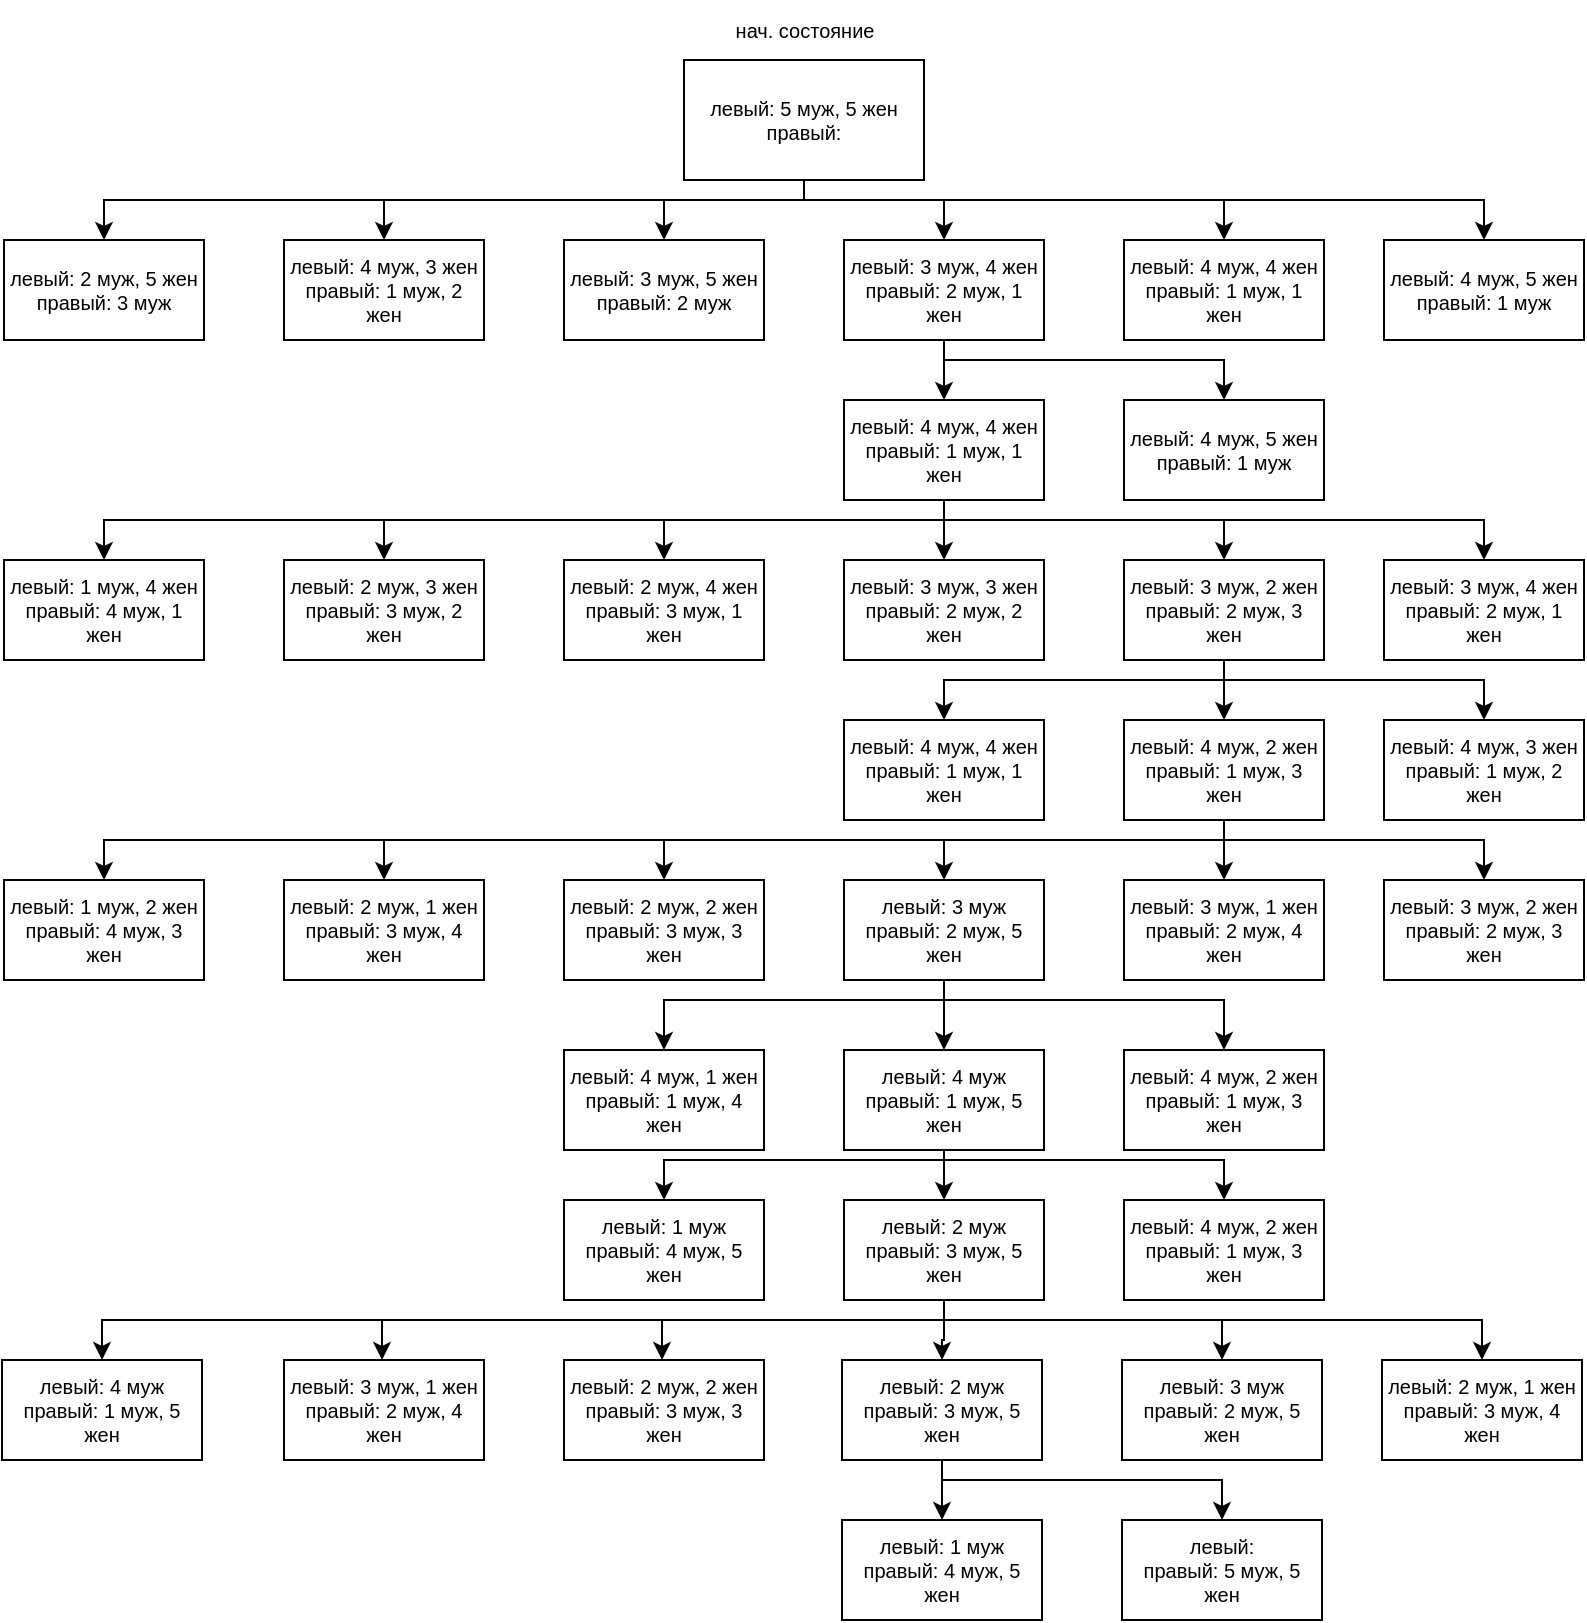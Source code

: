 <mxfile version="27.0.2">
  <diagram name="Страница — 1" id="iVnDaM9ACvPsBAiB7s7v">
    <mxGraphModel dx="949" dy="605" grid="1" gridSize="10" guides="1" tooltips="1" connect="1" arrows="1" fold="1" page="1" pageScale="1" pageWidth="827" pageHeight="1169" math="0" shadow="0">
      <root>
        <mxCell id="0" />
        <mxCell id="1" parent="0" />
        <mxCell id="WvPHuzHP9HOkveimRuRi-54" style="edgeStyle=orthogonalEdgeStyle;rounded=0;orthogonalLoop=1;jettySize=auto;html=1;entryX=0.5;entryY=0;entryDx=0;entryDy=0;" edge="1" parent="1" source="WvPHuzHP9HOkveimRuRi-2" target="WvPHuzHP9HOkveimRuRi-6">
          <mxGeometry relative="1" as="geometry">
            <Array as="points">
              <mxPoint x="420" y="110" />
              <mxPoint x="490" y="110" />
            </Array>
          </mxGeometry>
        </mxCell>
        <mxCell id="WvPHuzHP9HOkveimRuRi-55" style="edgeStyle=orthogonalEdgeStyle;rounded=0;orthogonalLoop=1;jettySize=auto;html=1;entryX=0.5;entryY=0;entryDx=0;entryDy=0;" edge="1" parent="1" source="WvPHuzHP9HOkveimRuRi-2" target="WvPHuzHP9HOkveimRuRi-8">
          <mxGeometry relative="1" as="geometry">
            <Array as="points">
              <mxPoint x="420" y="110" />
              <mxPoint x="630" y="110" />
            </Array>
          </mxGeometry>
        </mxCell>
        <mxCell id="WvPHuzHP9HOkveimRuRi-56" style="edgeStyle=orthogonalEdgeStyle;rounded=0;orthogonalLoop=1;jettySize=auto;html=1;entryX=0.5;entryY=0;entryDx=0;entryDy=0;" edge="1" parent="1" source="WvPHuzHP9HOkveimRuRi-2" target="WvPHuzHP9HOkveimRuRi-4">
          <mxGeometry relative="1" as="geometry">
            <Array as="points">
              <mxPoint x="420" y="110" />
              <mxPoint x="760" y="110" />
            </Array>
          </mxGeometry>
        </mxCell>
        <mxCell id="WvPHuzHP9HOkveimRuRi-57" style="edgeStyle=orthogonalEdgeStyle;rounded=0;orthogonalLoop=1;jettySize=auto;html=1;entryX=0.5;entryY=0;entryDx=0;entryDy=0;" edge="1" parent="1" source="WvPHuzHP9HOkveimRuRi-2" target="WvPHuzHP9HOkveimRuRi-5">
          <mxGeometry relative="1" as="geometry">
            <Array as="points">
              <mxPoint x="420" y="110" />
              <mxPoint x="350" y="110" />
            </Array>
          </mxGeometry>
        </mxCell>
        <mxCell id="WvPHuzHP9HOkveimRuRi-58" style="edgeStyle=orthogonalEdgeStyle;rounded=0;orthogonalLoop=1;jettySize=auto;html=1;entryX=0.5;entryY=0;entryDx=0;entryDy=0;" edge="1" parent="1" source="WvPHuzHP9HOkveimRuRi-2" target="WvPHuzHP9HOkveimRuRi-7">
          <mxGeometry relative="1" as="geometry">
            <Array as="points">
              <mxPoint x="420" y="110" />
              <mxPoint x="210" y="110" />
            </Array>
          </mxGeometry>
        </mxCell>
        <mxCell id="WvPHuzHP9HOkveimRuRi-59" style="edgeStyle=orthogonalEdgeStyle;rounded=0;orthogonalLoop=1;jettySize=auto;html=1;entryX=0.5;entryY=0;entryDx=0;entryDy=0;" edge="1" parent="1" source="WvPHuzHP9HOkveimRuRi-2" target="WvPHuzHP9HOkveimRuRi-9">
          <mxGeometry relative="1" as="geometry">
            <Array as="points">
              <mxPoint x="420" y="110" />
              <mxPoint x="70" y="110" />
            </Array>
          </mxGeometry>
        </mxCell>
        <mxCell id="WvPHuzHP9HOkveimRuRi-2" value="левый: 5 муж, 5 жен&lt;br&gt;правый:" style="rounded=0;whiteSpace=wrap;html=1;fontSize=10;" vertex="1" parent="1">
          <mxGeometry x="360" y="40" width="120" height="60" as="geometry" />
        </mxCell>
        <mxCell id="WvPHuzHP9HOkveimRuRi-3" value="нач. состояние" style="text;html=1;align=center;verticalAlign=middle;resizable=0;points=[];autosize=1;strokeColor=none;fillColor=none;fontSize=10;" vertex="1" parent="1">
          <mxGeometry x="375" y="10" width="90" height="30" as="geometry" />
        </mxCell>
        <mxCell id="WvPHuzHP9HOkveimRuRi-4" value="левый: 4 муж, 5 жен&lt;br&gt;правый: 1 муж" style="rounded=0;whiteSpace=wrap;html=1;fontSize=10;" vertex="1" parent="1">
          <mxGeometry x="710" y="130" width="100" height="50" as="geometry" />
        </mxCell>
        <mxCell id="WvPHuzHP9HOkveimRuRi-5" value="левый: 3 муж, 5 жен&lt;br&gt;правый: 2 муж" style="rounded=0;whiteSpace=wrap;html=1;fontSize=10;" vertex="1" parent="1">
          <mxGeometry x="300" y="130" width="100" height="50" as="geometry" />
        </mxCell>
        <mxCell id="WvPHuzHP9HOkveimRuRi-44" style="edgeStyle=orthogonalEdgeStyle;rounded=0;orthogonalLoop=1;jettySize=auto;html=1;" edge="1" parent="1" source="WvPHuzHP9HOkveimRuRi-6" target="WvPHuzHP9HOkveimRuRi-12">
          <mxGeometry relative="1" as="geometry" />
        </mxCell>
        <mxCell id="WvPHuzHP9HOkveimRuRi-45" style="edgeStyle=orthogonalEdgeStyle;rounded=0;orthogonalLoop=1;jettySize=auto;html=1;entryX=0.5;entryY=0;entryDx=0;entryDy=0;" edge="1" parent="1" source="WvPHuzHP9HOkveimRuRi-6" target="WvPHuzHP9HOkveimRuRi-11">
          <mxGeometry relative="1" as="geometry">
            <Array as="points">
              <mxPoint x="490" y="190" />
              <mxPoint x="630" y="190" />
            </Array>
          </mxGeometry>
        </mxCell>
        <mxCell id="WvPHuzHP9HOkveimRuRi-6" value="левый: 3 муж, 4 жен&lt;br&gt;правый: 2 муж, 1 жен" style="rounded=0;whiteSpace=wrap;html=1;fontSize=10;" vertex="1" parent="1">
          <mxGeometry x="440" y="130" width="100" height="50" as="geometry" />
        </mxCell>
        <mxCell id="WvPHuzHP9HOkveimRuRi-7" value="левый: 4 муж, 3 жен&lt;br&gt;правый: 1 муж, 2 жен" style="rounded=0;whiteSpace=wrap;html=1;fontSize=10;" vertex="1" parent="1">
          <mxGeometry x="160" y="130" width="100" height="50" as="geometry" />
        </mxCell>
        <mxCell id="WvPHuzHP9HOkveimRuRi-8" value="левый: 4 муж, 4 жен&lt;br&gt;правый: 1 муж, 1 жен" style="rounded=0;whiteSpace=wrap;html=1;fontSize=10;" vertex="1" parent="1">
          <mxGeometry x="580" y="130" width="100" height="50" as="geometry" />
        </mxCell>
        <mxCell id="WvPHuzHP9HOkveimRuRi-9" value="левый: 2 муж, 5 жен&lt;br&gt;правый: 3 муж" style="rounded=0;whiteSpace=wrap;html=1;fontSize=10;" vertex="1" parent="1">
          <mxGeometry x="20" y="130" width="100" height="50" as="geometry" />
        </mxCell>
        <mxCell id="WvPHuzHP9HOkveimRuRi-11" value="левый: 4 муж, 5 жен&lt;br&gt;правый: 1 муж" style="rounded=0;whiteSpace=wrap;html=1;fontSize=10;" vertex="1" parent="1">
          <mxGeometry x="580" y="210" width="100" height="50" as="geometry" />
        </mxCell>
        <mxCell id="WvPHuzHP9HOkveimRuRi-46" style="edgeStyle=orthogonalEdgeStyle;rounded=0;orthogonalLoop=1;jettySize=auto;html=1;entryX=0.5;entryY=0;entryDx=0;entryDy=0;" edge="1" parent="1" source="WvPHuzHP9HOkveimRuRi-12" target="WvPHuzHP9HOkveimRuRi-15">
          <mxGeometry relative="1" as="geometry" />
        </mxCell>
        <mxCell id="WvPHuzHP9HOkveimRuRi-47" style="edgeStyle=orthogonalEdgeStyle;rounded=0;orthogonalLoop=1;jettySize=auto;html=1;" edge="1" parent="1" source="WvPHuzHP9HOkveimRuRi-12" target="WvPHuzHP9HOkveimRuRi-14">
          <mxGeometry relative="1" as="geometry">
            <Array as="points">
              <mxPoint x="490" y="270" />
              <mxPoint x="350" y="270" />
            </Array>
          </mxGeometry>
        </mxCell>
        <mxCell id="WvPHuzHP9HOkveimRuRi-48" style="edgeStyle=orthogonalEdgeStyle;rounded=0;orthogonalLoop=1;jettySize=auto;html=1;entryX=0.5;entryY=0;entryDx=0;entryDy=0;" edge="1" parent="1" source="WvPHuzHP9HOkveimRuRi-12" target="WvPHuzHP9HOkveimRuRi-17">
          <mxGeometry relative="1" as="geometry">
            <Array as="points">
              <mxPoint x="490" y="270" />
              <mxPoint x="630" y="270" />
            </Array>
          </mxGeometry>
        </mxCell>
        <mxCell id="WvPHuzHP9HOkveimRuRi-49" style="edgeStyle=orthogonalEdgeStyle;rounded=0;orthogonalLoop=1;jettySize=auto;html=1;" edge="1" parent="1" source="WvPHuzHP9HOkveimRuRi-12" target="WvPHuzHP9HOkveimRuRi-13">
          <mxGeometry relative="1" as="geometry">
            <Array as="points">
              <mxPoint x="490" y="270" />
              <mxPoint x="760" y="270" />
            </Array>
          </mxGeometry>
        </mxCell>
        <mxCell id="WvPHuzHP9HOkveimRuRi-50" style="edgeStyle=orthogonalEdgeStyle;rounded=0;orthogonalLoop=1;jettySize=auto;html=1;entryX=0.5;entryY=0;entryDx=0;entryDy=0;" edge="1" parent="1" source="WvPHuzHP9HOkveimRuRi-12" target="WvPHuzHP9HOkveimRuRi-16">
          <mxGeometry relative="1" as="geometry">
            <Array as="points">
              <mxPoint x="490" y="270" />
              <mxPoint x="210" y="270" />
            </Array>
          </mxGeometry>
        </mxCell>
        <mxCell id="WvPHuzHP9HOkveimRuRi-51" style="edgeStyle=orthogonalEdgeStyle;rounded=0;orthogonalLoop=1;jettySize=auto;html=1;" edge="1" parent="1" source="WvPHuzHP9HOkveimRuRi-12" target="WvPHuzHP9HOkveimRuRi-18">
          <mxGeometry relative="1" as="geometry">
            <Array as="points">
              <mxPoint x="490" y="270" />
              <mxPoint x="70" y="270" />
            </Array>
          </mxGeometry>
        </mxCell>
        <mxCell id="WvPHuzHP9HOkveimRuRi-12" value="левый: 4 муж, 4 жен&lt;br&gt;правый: 1 муж, 1 жен" style="rounded=0;whiteSpace=wrap;html=1;fontSize=10;" vertex="1" parent="1">
          <mxGeometry x="440" y="210" width="100" height="50" as="geometry" />
        </mxCell>
        <mxCell id="WvPHuzHP9HOkveimRuRi-13" value="левый: 3 муж, 4 жен&lt;br&gt;правый: 2 муж, 1 жен" style="rounded=0;whiteSpace=wrap;html=1;fontSize=10;" vertex="1" parent="1">
          <mxGeometry x="710" y="290" width="100" height="50" as="geometry" />
        </mxCell>
        <mxCell id="WvPHuzHP9HOkveimRuRi-14" value="левый: 2 муж, 4 жен&lt;br&gt;правый: 3 муж, 1 жен" style="rounded=0;whiteSpace=wrap;html=1;fontSize=10;" vertex="1" parent="1">
          <mxGeometry x="300" y="290" width="100" height="50" as="geometry" />
        </mxCell>
        <mxCell id="WvPHuzHP9HOkveimRuRi-15" value="левый: 3 муж, 3 жен&lt;br&gt;правый: 2 муж, 2 жен" style="rounded=0;whiteSpace=wrap;html=1;fontSize=10;" vertex="1" parent="1">
          <mxGeometry x="440" y="290" width="100" height="50" as="geometry" />
        </mxCell>
        <mxCell id="WvPHuzHP9HOkveimRuRi-16" value="левый: 2 муж, 3 жен&lt;br&gt;правый: 3 муж, 2 жен" style="rounded=0;whiteSpace=wrap;html=1;fontSize=10;" vertex="1" parent="1">
          <mxGeometry x="160" y="290" width="100" height="50" as="geometry" />
        </mxCell>
        <mxCell id="WvPHuzHP9HOkveimRuRi-60" style="edgeStyle=orthogonalEdgeStyle;rounded=0;orthogonalLoop=1;jettySize=auto;html=1;" edge="1" parent="1" source="WvPHuzHP9HOkveimRuRi-17" target="WvPHuzHP9HOkveimRuRi-20">
          <mxGeometry relative="1" as="geometry" />
        </mxCell>
        <mxCell id="WvPHuzHP9HOkveimRuRi-61" style="edgeStyle=orthogonalEdgeStyle;rounded=0;orthogonalLoop=1;jettySize=auto;html=1;entryX=0.5;entryY=0;entryDx=0;entryDy=0;" edge="1" parent="1" source="WvPHuzHP9HOkveimRuRi-17" target="WvPHuzHP9HOkveimRuRi-19">
          <mxGeometry relative="1" as="geometry">
            <Array as="points">
              <mxPoint x="630" y="350" />
              <mxPoint x="490" y="350" />
            </Array>
          </mxGeometry>
        </mxCell>
        <mxCell id="WvPHuzHP9HOkveimRuRi-62" style="edgeStyle=orthogonalEdgeStyle;rounded=0;orthogonalLoop=1;jettySize=auto;html=1;" edge="1" parent="1" source="WvPHuzHP9HOkveimRuRi-17" target="WvPHuzHP9HOkveimRuRi-21">
          <mxGeometry relative="1" as="geometry">
            <Array as="points">
              <mxPoint x="630" y="350" />
              <mxPoint x="760" y="350" />
            </Array>
          </mxGeometry>
        </mxCell>
        <mxCell id="WvPHuzHP9HOkveimRuRi-17" value="левый: 3 муж, 2 жен&lt;br&gt;правый: 2 муж, 3 жен" style="rounded=0;whiteSpace=wrap;html=1;fontSize=10;" vertex="1" parent="1">
          <mxGeometry x="580" y="290" width="100" height="50" as="geometry" />
        </mxCell>
        <mxCell id="WvPHuzHP9HOkveimRuRi-18" value="левый: 1 муж, 4 жен&lt;br&gt;правый: 4 муж, 1 жен" style="rounded=0;whiteSpace=wrap;html=1;fontSize=10;" vertex="1" parent="1">
          <mxGeometry x="20" y="290" width="100" height="50" as="geometry" />
        </mxCell>
        <mxCell id="WvPHuzHP9HOkveimRuRi-19" value="левый: 4 муж, 4 жен&lt;br&gt;правый: 1 муж, 1 жен" style="rounded=0;whiteSpace=wrap;html=1;fontSize=10;" vertex="1" parent="1">
          <mxGeometry x="440" y="370" width="100" height="50" as="geometry" />
        </mxCell>
        <mxCell id="WvPHuzHP9HOkveimRuRi-63" style="edgeStyle=orthogonalEdgeStyle;rounded=0;orthogonalLoop=1;jettySize=auto;html=1;" edge="1" parent="1" source="WvPHuzHP9HOkveimRuRi-20" target="WvPHuzHP9HOkveimRuRi-26">
          <mxGeometry relative="1" as="geometry" />
        </mxCell>
        <mxCell id="WvPHuzHP9HOkveimRuRi-64" style="edgeStyle=orthogonalEdgeStyle;rounded=0;orthogonalLoop=1;jettySize=auto;html=1;entryX=0.5;entryY=0;entryDx=0;entryDy=0;" edge="1" parent="1" source="WvPHuzHP9HOkveimRuRi-20" target="WvPHuzHP9HOkveimRuRi-22">
          <mxGeometry relative="1" as="geometry">
            <Array as="points">
              <mxPoint x="630" y="430" />
              <mxPoint x="760" y="430" />
            </Array>
          </mxGeometry>
        </mxCell>
        <mxCell id="WvPHuzHP9HOkveimRuRi-65" style="edgeStyle=orthogonalEdgeStyle;rounded=0;orthogonalLoop=1;jettySize=auto;html=1;" edge="1" parent="1" source="WvPHuzHP9HOkveimRuRi-20" target="WvPHuzHP9HOkveimRuRi-24">
          <mxGeometry relative="1" as="geometry">
            <Array as="points">
              <mxPoint x="630" y="430" />
              <mxPoint x="490" y="430" />
            </Array>
          </mxGeometry>
        </mxCell>
        <mxCell id="WvPHuzHP9HOkveimRuRi-66" style="edgeStyle=orthogonalEdgeStyle;rounded=0;orthogonalLoop=1;jettySize=auto;html=1;" edge="1" parent="1" source="WvPHuzHP9HOkveimRuRi-20" target="WvPHuzHP9HOkveimRuRi-23">
          <mxGeometry relative="1" as="geometry">
            <Array as="points">
              <mxPoint x="630" y="430" />
              <mxPoint x="350" y="430" />
            </Array>
          </mxGeometry>
        </mxCell>
        <mxCell id="WvPHuzHP9HOkveimRuRi-67" style="edgeStyle=orthogonalEdgeStyle;rounded=0;orthogonalLoop=1;jettySize=auto;html=1;" edge="1" parent="1" source="WvPHuzHP9HOkveimRuRi-20" target="WvPHuzHP9HOkveimRuRi-25">
          <mxGeometry relative="1" as="geometry">
            <Array as="points">
              <mxPoint x="630" y="430" />
              <mxPoint x="210" y="430" />
            </Array>
          </mxGeometry>
        </mxCell>
        <mxCell id="WvPHuzHP9HOkveimRuRi-68" style="edgeStyle=orthogonalEdgeStyle;rounded=0;orthogonalLoop=1;jettySize=auto;html=1;" edge="1" parent="1" source="WvPHuzHP9HOkveimRuRi-20" target="WvPHuzHP9HOkveimRuRi-27">
          <mxGeometry relative="1" as="geometry">
            <Array as="points">
              <mxPoint x="630" y="430" />
              <mxPoint x="70" y="430" />
            </Array>
          </mxGeometry>
        </mxCell>
        <mxCell id="WvPHuzHP9HOkveimRuRi-20" value="левый: 4 муж, 2 жен&lt;br&gt;правый: 1 муж, 3 жен" style="rounded=0;whiteSpace=wrap;html=1;fontSize=10;" vertex="1" parent="1">
          <mxGeometry x="580" y="370" width="100" height="50" as="geometry" />
        </mxCell>
        <mxCell id="WvPHuzHP9HOkveimRuRi-21" value="левый: 4 муж, 3 жен&lt;br&gt;правый: 1 муж, 2 жен" style="rounded=0;whiteSpace=wrap;html=1;fontSize=10;" vertex="1" parent="1">
          <mxGeometry x="710" y="370" width="100" height="50" as="geometry" />
        </mxCell>
        <mxCell id="WvPHuzHP9HOkveimRuRi-22" value="левый: 3 муж, 2 жен&lt;br&gt;правый: 2 муж, 3 жен" style="rounded=0;whiteSpace=wrap;html=1;fontSize=10;" vertex="1" parent="1">
          <mxGeometry x="710" y="450" width="100" height="50" as="geometry" />
        </mxCell>
        <mxCell id="WvPHuzHP9HOkveimRuRi-23" value="левый: 2 муж, 2 жен&lt;br&gt;правый: 3 муж, 3 жен" style="rounded=0;whiteSpace=wrap;html=1;fontSize=10;" vertex="1" parent="1">
          <mxGeometry x="300" y="450" width="100" height="50" as="geometry" />
        </mxCell>
        <mxCell id="WvPHuzHP9HOkveimRuRi-69" style="edgeStyle=orthogonalEdgeStyle;rounded=0;orthogonalLoop=1;jettySize=auto;html=1;entryX=0.5;entryY=0;entryDx=0;entryDy=0;" edge="1" parent="1" source="WvPHuzHP9HOkveimRuRi-24" target="WvPHuzHP9HOkveimRuRi-29">
          <mxGeometry relative="1" as="geometry" />
        </mxCell>
        <mxCell id="WvPHuzHP9HOkveimRuRi-70" style="edgeStyle=orthogonalEdgeStyle;rounded=0;orthogonalLoop=1;jettySize=auto;html=1;entryX=0.5;entryY=0;entryDx=0;entryDy=0;" edge="1" parent="1" source="WvPHuzHP9HOkveimRuRi-24" target="WvPHuzHP9HOkveimRuRi-28">
          <mxGeometry relative="1" as="geometry">
            <Array as="points">
              <mxPoint x="490" y="510" />
              <mxPoint x="350" y="510" />
            </Array>
          </mxGeometry>
        </mxCell>
        <mxCell id="WvPHuzHP9HOkveimRuRi-71" style="edgeStyle=orthogonalEdgeStyle;rounded=0;orthogonalLoop=1;jettySize=auto;html=1;entryX=0.5;entryY=0;entryDx=0;entryDy=0;" edge="1" parent="1" source="WvPHuzHP9HOkveimRuRi-24" target="WvPHuzHP9HOkveimRuRi-30">
          <mxGeometry relative="1" as="geometry">
            <Array as="points">
              <mxPoint x="490" y="510" />
              <mxPoint x="630" y="510" />
            </Array>
          </mxGeometry>
        </mxCell>
        <mxCell id="WvPHuzHP9HOkveimRuRi-24" value="левый: 3 муж&lt;br&gt;правый: 2 муж, 5 жен" style="rounded=0;whiteSpace=wrap;html=1;fontSize=10;" vertex="1" parent="1">
          <mxGeometry x="440" y="450" width="100" height="50" as="geometry" />
        </mxCell>
        <mxCell id="WvPHuzHP9HOkveimRuRi-25" value="левый: 2 муж, 1 жен&lt;br&gt;правый: 3 муж, 4 жен" style="rounded=0;whiteSpace=wrap;html=1;fontSize=10;" vertex="1" parent="1">
          <mxGeometry x="160" y="450" width="100" height="50" as="geometry" />
        </mxCell>
        <mxCell id="WvPHuzHP9HOkveimRuRi-26" value="левый: 3 муж, 1 жен&lt;br&gt;правый: 2 муж, 4 жен" style="rounded=0;whiteSpace=wrap;html=1;fontSize=10;" vertex="1" parent="1">
          <mxGeometry x="580" y="450" width="100" height="50" as="geometry" />
        </mxCell>
        <mxCell id="WvPHuzHP9HOkveimRuRi-27" value="левый: 1 муж, 2 жен&lt;br&gt;правый: 4 муж, 3 жен" style="rounded=0;whiteSpace=wrap;html=1;fontSize=10;" vertex="1" parent="1">
          <mxGeometry x="20" y="450" width="100" height="50" as="geometry" />
        </mxCell>
        <mxCell id="WvPHuzHP9HOkveimRuRi-28" value="левый: 4 муж, 1 жен&lt;br&gt;правый: 1 муж, 4 жен" style="rounded=0;whiteSpace=wrap;html=1;fontSize=10;" vertex="1" parent="1">
          <mxGeometry x="300" y="535" width="100" height="50" as="geometry" />
        </mxCell>
        <mxCell id="WvPHuzHP9HOkveimRuRi-72" style="edgeStyle=orthogonalEdgeStyle;rounded=0;orthogonalLoop=1;jettySize=auto;html=1;" edge="1" parent="1" source="WvPHuzHP9HOkveimRuRi-29" target="WvPHuzHP9HOkveimRuRi-32">
          <mxGeometry relative="1" as="geometry" />
        </mxCell>
        <mxCell id="WvPHuzHP9HOkveimRuRi-73" style="edgeStyle=orthogonalEdgeStyle;rounded=0;orthogonalLoop=1;jettySize=auto;html=1;entryX=0.5;entryY=0;entryDx=0;entryDy=0;" edge="1" parent="1" source="WvPHuzHP9HOkveimRuRi-29" target="WvPHuzHP9HOkveimRuRi-31">
          <mxGeometry relative="1" as="geometry">
            <Array as="points">
              <mxPoint x="490" y="590" />
              <mxPoint x="350" y="590" />
            </Array>
          </mxGeometry>
        </mxCell>
        <mxCell id="WvPHuzHP9HOkveimRuRi-74" style="edgeStyle=orthogonalEdgeStyle;rounded=0;orthogonalLoop=1;jettySize=auto;html=1;entryX=0.5;entryY=0;entryDx=0;entryDy=0;" edge="1" parent="1" source="WvPHuzHP9HOkveimRuRi-29" target="WvPHuzHP9HOkveimRuRi-33">
          <mxGeometry relative="1" as="geometry">
            <Array as="points">
              <mxPoint x="490" y="590" />
              <mxPoint x="630" y="590" />
            </Array>
          </mxGeometry>
        </mxCell>
        <mxCell id="WvPHuzHP9HOkveimRuRi-29" value="левый: 4 муж&lt;br&gt;правый: 1 муж, 5 жен" style="rounded=0;whiteSpace=wrap;html=1;fontSize=10;" vertex="1" parent="1">
          <mxGeometry x="440" y="535" width="100" height="50" as="geometry" />
        </mxCell>
        <mxCell id="WvPHuzHP9HOkveimRuRi-30" value="левый: 4 муж, 2 жен&lt;br&gt;правый: 1 муж, 3 жен" style="rounded=0;whiteSpace=wrap;html=1;fontSize=10;" vertex="1" parent="1">
          <mxGeometry x="580" y="535" width="100" height="50" as="geometry" />
        </mxCell>
        <mxCell id="WvPHuzHP9HOkveimRuRi-31" value="левый: 1 муж&lt;br&gt;правый: 4 муж, 5 жен" style="rounded=0;whiteSpace=wrap;html=1;fontSize=10;" vertex="1" parent="1">
          <mxGeometry x="300" y="610" width="100" height="50" as="geometry" />
        </mxCell>
        <mxCell id="WvPHuzHP9HOkveimRuRi-75" style="edgeStyle=orthogonalEdgeStyle;rounded=0;orthogonalLoop=1;jettySize=auto;html=1;" edge="1" parent="1" source="WvPHuzHP9HOkveimRuRi-32" target="WvPHuzHP9HOkveimRuRi-37">
          <mxGeometry relative="1" as="geometry" />
        </mxCell>
        <mxCell id="WvPHuzHP9HOkveimRuRi-78" style="edgeStyle=orthogonalEdgeStyle;rounded=0;orthogonalLoop=1;jettySize=auto;html=1;entryX=0.5;entryY=0;entryDx=0;entryDy=0;" edge="1" parent="1" source="WvPHuzHP9HOkveimRuRi-32" target="WvPHuzHP9HOkveimRuRi-39">
          <mxGeometry relative="1" as="geometry">
            <Array as="points">
              <mxPoint x="490" y="670" />
              <mxPoint x="629" y="670" />
            </Array>
          </mxGeometry>
        </mxCell>
        <mxCell id="WvPHuzHP9HOkveimRuRi-79" style="edgeStyle=orthogonalEdgeStyle;rounded=0;orthogonalLoop=1;jettySize=auto;html=1;entryX=0.5;entryY=0;entryDx=0;entryDy=0;" edge="1" parent="1" source="WvPHuzHP9HOkveimRuRi-32" target="WvPHuzHP9HOkveimRuRi-35">
          <mxGeometry relative="1" as="geometry">
            <Array as="points">
              <mxPoint x="490" y="670" />
              <mxPoint x="759" y="670" />
            </Array>
          </mxGeometry>
        </mxCell>
        <mxCell id="WvPHuzHP9HOkveimRuRi-80" style="edgeStyle=orthogonalEdgeStyle;rounded=0;orthogonalLoop=1;jettySize=auto;html=1;entryX=0.5;entryY=0;entryDx=0;entryDy=0;" edge="1" parent="1" source="WvPHuzHP9HOkveimRuRi-32">
          <mxGeometry relative="1" as="geometry">
            <mxPoint x="349" y="690" as="targetPoint" />
            <Array as="points">
              <mxPoint x="490" y="670" />
              <mxPoint x="349" y="670" />
            </Array>
          </mxGeometry>
        </mxCell>
        <mxCell id="WvPHuzHP9HOkveimRuRi-81" style="edgeStyle=orthogonalEdgeStyle;rounded=0;orthogonalLoop=1;jettySize=auto;html=1;" edge="1" parent="1" source="WvPHuzHP9HOkveimRuRi-32">
          <mxGeometry relative="1" as="geometry">
            <mxPoint x="209" y="690" as="targetPoint" />
            <Array as="points">
              <mxPoint x="490" y="670" />
              <mxPoint x="209" y="670" />
            </Array>
          </mxGeometry>
        </mxCell>
        <mxCell id="WvPHuzHP9HOkveimRuRi-82" style="edgeStyle=orthogonalEdgeStyle;rounded=0;orthogonalLoop=1;jettySize=auto;html=1;" edge="1" parent="1" source="WvPHuzHP9HOkveimRuRi-32" target="WvPHuzHP9HOkveimRuRi-40">
          <mxGeometry relative="1" as="geometry">
            <Array as="points">
              <mxPoint x="490" y="670" />
              <mxPoint x="69" y="670" />
            </Array>
          </mxGeometry>
        </mxCell>
        <mxCell id="WvPHuzHP9HOkveimRuRi-32" value="левый: 2 муж&lt;br&gt;правый: 3 муж, 5 жен" style="rounded=0;whiteSpace=wrap;html=1;fontSize=10;" vertex="1" parent="1">
          <mxGeometry x="440" y="610" width="100" height="50" as="geometry" />
        </mxCell>
        <mxCell id="WvPHuzHP9HOkveimRuRi-33" value="левый: 4 муж, 2 жен&lt;br&gt;правый: 1 муж, 3 жен" style="rounded=0;whiteSpace=wrap;html=1;fontSize=10;" vertex="1" parent="1">
          <mxGeometry x="580" y="610" width="100" height="50" as="geometry" />
        </mxCell>
        <mxCell id="WvPHuzHP9HOkveimRuRi-34" style="edgeStyle=orthogonalEdgeStyle;rounded=0;orthogonalLoop=1;jettySize=auto;html=1;exitX=0.5;exitY=1;exitDx=0;exitDy=0;fontSize=10;" edge="1" parent="1" source="WvPHuzHP9HOkveimRuRi-33" target="WvPHuzHP9HOkveimRuRi-33">
          <mxGeometry relative="1" as="geometry" />
        </mxCell>
        <mxCell id="WvPHuzHP9HOkveimRuRi-35" value="левый: 2 муж, 1 жен&lt;br&gt;правый: 3 муж, 4 жен" style="rounded=0;whiteSpace=wrap;html=1;fontSize=10;" vertex="1" parent="1">
          <mxGeometry x="709" y="690" width="100" height="50" as="geometry" />
        </mxCell>
        <mxCell id="WvPHuzHP9HOkveimRuRi-76" style="edgeStyle=orthogonalEdgeStyle;rounded=0;orthogonalLoop=1;jettySize=auto;html=1;" edge="1" parent="1" source="WvPHuzHP9HOkveimRuRi-37" target="WvPHuzHP9HOkveimRuRi-41">
          <mxGeometry relative="1" as="geometry" />
        </mxCell>
        <mxCell id="WvPHuzHP9HOkveimRuRi-77" style="edgeStyle=orthogonalEdgeStyle;rounded=0;orthogonalLoop=1;jettySize=auto;html=1;entryX=0.5;entryY=0;entryDx=0;entryDy=0;" edge="1" parent="1" source="WvPHuzHP9HOkveimRuRi-37" target="WvPHuzHP9HOkveimRuRi-42">
          <mxGeometry relative="1" as="geometry">
            <Array as="points">
              <mxPoint x="489" y="750" />
              <mxPoint x="629" y="750" />
            </Array>
          </mxGeometry>
        </mxCell>
        <mxCell id="WvPHuzHP9HOkveimRuRi-37" value="левый: 2 муж&lt;br&gt;правый: 3 муж, 5 жен" style="rounded=0;whiteSpace=wrap;html=1;fontSize=10;" vertex="1" parent="1">
          <mxGeometry x="439" y="690" width="100" height="50" as="geometry" />
        </mxCell>
        <mxCell id="WvPHuzHP9HOkveimRuRi-39" value="левый: 3 муж&lt;br&gt;правый: 2 муж, 5 жен" style="rounded=0;whiteSpace=wrap;html=1;fontSize=10;" vertex="1" parent="1">
          <mxGeometry x="579" y="690" width="100" height="50" as="geometry" />
        </mxCell>
        <mxCell id="WvPHuzHP9HOkveimRuRi-40" value="левый: 4 муж&lt;br&gt;правый: 1 муж, 5 жен" style="rounded=0;whiteSpace=wrap;html=1;fontSize=10;" vertex="1" parent="1">
          <mxGeometry x="19" y="690" width="100" height="50" as="geometry" />
        </mxCell>
        <mxCell id="WvPHuzHP9HOkveimRuRi-41" value="левый: 1 муж&lt;br&gt;правый: 4 муж, 5 жен" style="rounded=0;whiteSpace=wrap;html=1;fontSize=10;" vertex="1" parent="1">
          <mxGeometry x="439" y="770" width="100" height="50" as="geometry" />
        </mxCell>
        <mxCell id="WvPHuzHP9HOkveimRuRi-42" value="левый:&lt;br&gt;правый: 5 муж, 5 жен" style="rounded=0;whiteSpace=wrap;html=1;fontSize=10;" vertex="1" parent="1">
          <mxGeometry x="579" y="770" width="100" height="50" as="geometry" />
        </mxCell>
        <mxCell id="WvPHuzHP9HOkveimRuRi-83" value="левый: 3 муж, 1 жен&lt;br&gt;правый: 2 муж, 4 жен" style="rounded=0;whiteSpace=wrap;html=1;fontSize=10;" vertex="1" parent="1">
          <mxGeometry x="160" y="690" width="100" height="50" as="geometry" />
        </mxCell>
        <mxCell id="WvPHuzHP9HOkveimRuRi-84" value="левый: 2 муж, 2 жен&lt;br&gt;правый: 3 муж, 3 жен" style="rounded=0;whiteSpace=wrap;html=1;fontSize=10;" vertex="1" parent="1">
          <mxGeometry x="300" y="690" width="100" height="50" as="geometry" />
        </mxCell>
      </root>
    </mxGraphModel>
  </diagram>
</mxfile>

